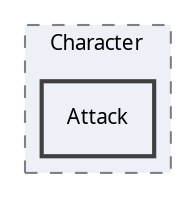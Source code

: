 digraph "Attack"
{
 // LATEX_PDF_SIZE
  edge [fontname="Calibrii",fontsize="10",labelfontname="Calibrii",labelfontsize="10"];
  node [fontname="Calibrii",fontsize="10",shape=record];
  compound=true
  subgraph clusterdir_bf53d0db9048da6b5c95efa9fb059aa7 {
    graph [ bgcolor="#edf0f7", pencolor="grey50", style="filled,dashed,", label="Character", fontname="Calibrii", fontsize="10", URL="dir_bf53d0db9048da6b5c95efa9fb059aa7.html"]
  dir_0ef7b9e3e68345fb2eaf859f3bc78c44 [shape=box, label="Attack", style="filled,bold,", fillcolor="#edf0f7", color="grey25", URL="dir_0ef7b9e3e68345fb2eaf859f3bc78c44.html"];
  }
}
